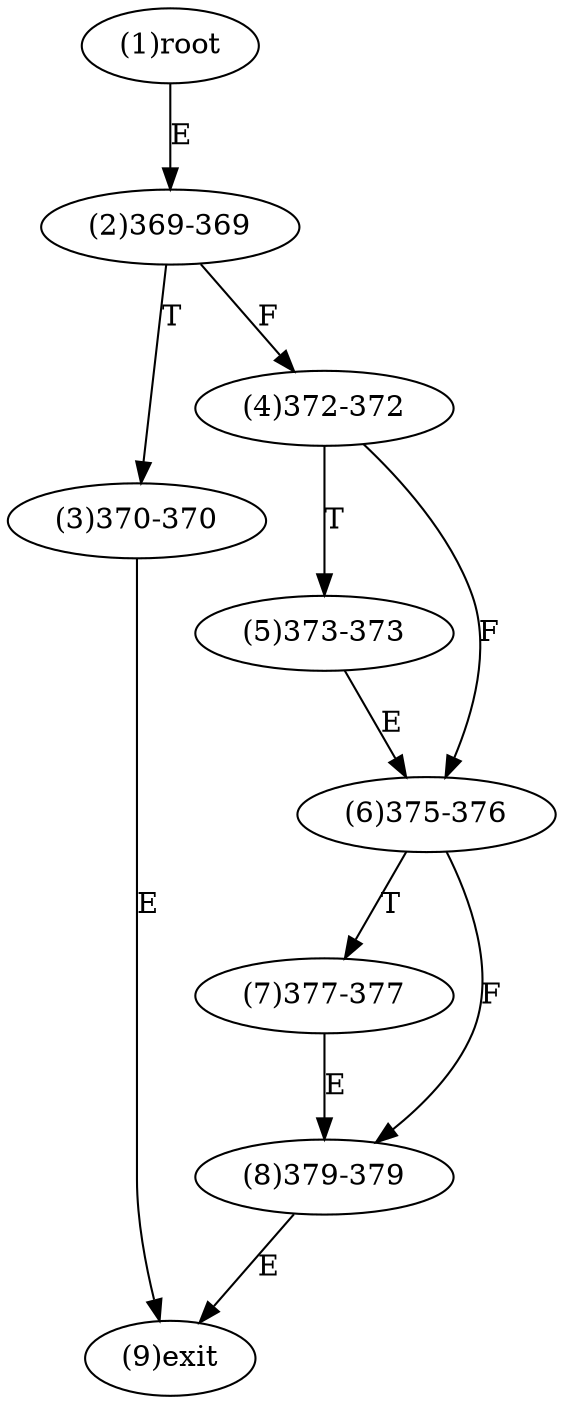 digraph "" { 
1[ label="(1)root"];
2[ label="(2)369-369"];
3[ label="(3)370-370"];
4[ label="(4)372-372"];
5[ label="(5)373-373"];
6[ label="(6)375-376"];
7[ label="(7)377-377"];
8[ label="(8)379-379"];
9[ label="(9)exit"];
1->2[ label="E"];
2->4[ label="F"];
2->3[ label="T"];
3->9[ label="E"];
4->6[ label="F"];
4->5[ label="T"];
5->6[ label="E"];
6->8[ label="F"];
6->7[ label="T"];
7->8[ label="E"];
8->9[ label="E"];
}